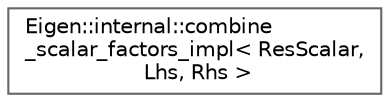 digraph "Graphical Class Hierarchy"
{
 // LATEX_PDF_SIZE
  bgcolor="transparent";
  edge [fontname=Helvetica,fontsize=10,labelfontname=Helvetica,labelfontsize=10];
  node [fontname=Helvetica,fontsize=10,shape=box,height=0.2,width=0.4];
  rankdir="LR";
  Node0 [id="Node000000",label="Eigen::internal::combine\l_scalar_factors_impl\< ResScalar,\l Lhs, Rhs \>",height=0.2,width=0.4,color="grey40", fillcolor="white", style="filled",URL="$structEigen_1_1internal_1_1combine__scalar__factors__impl.html",tooltip=" "];
}
